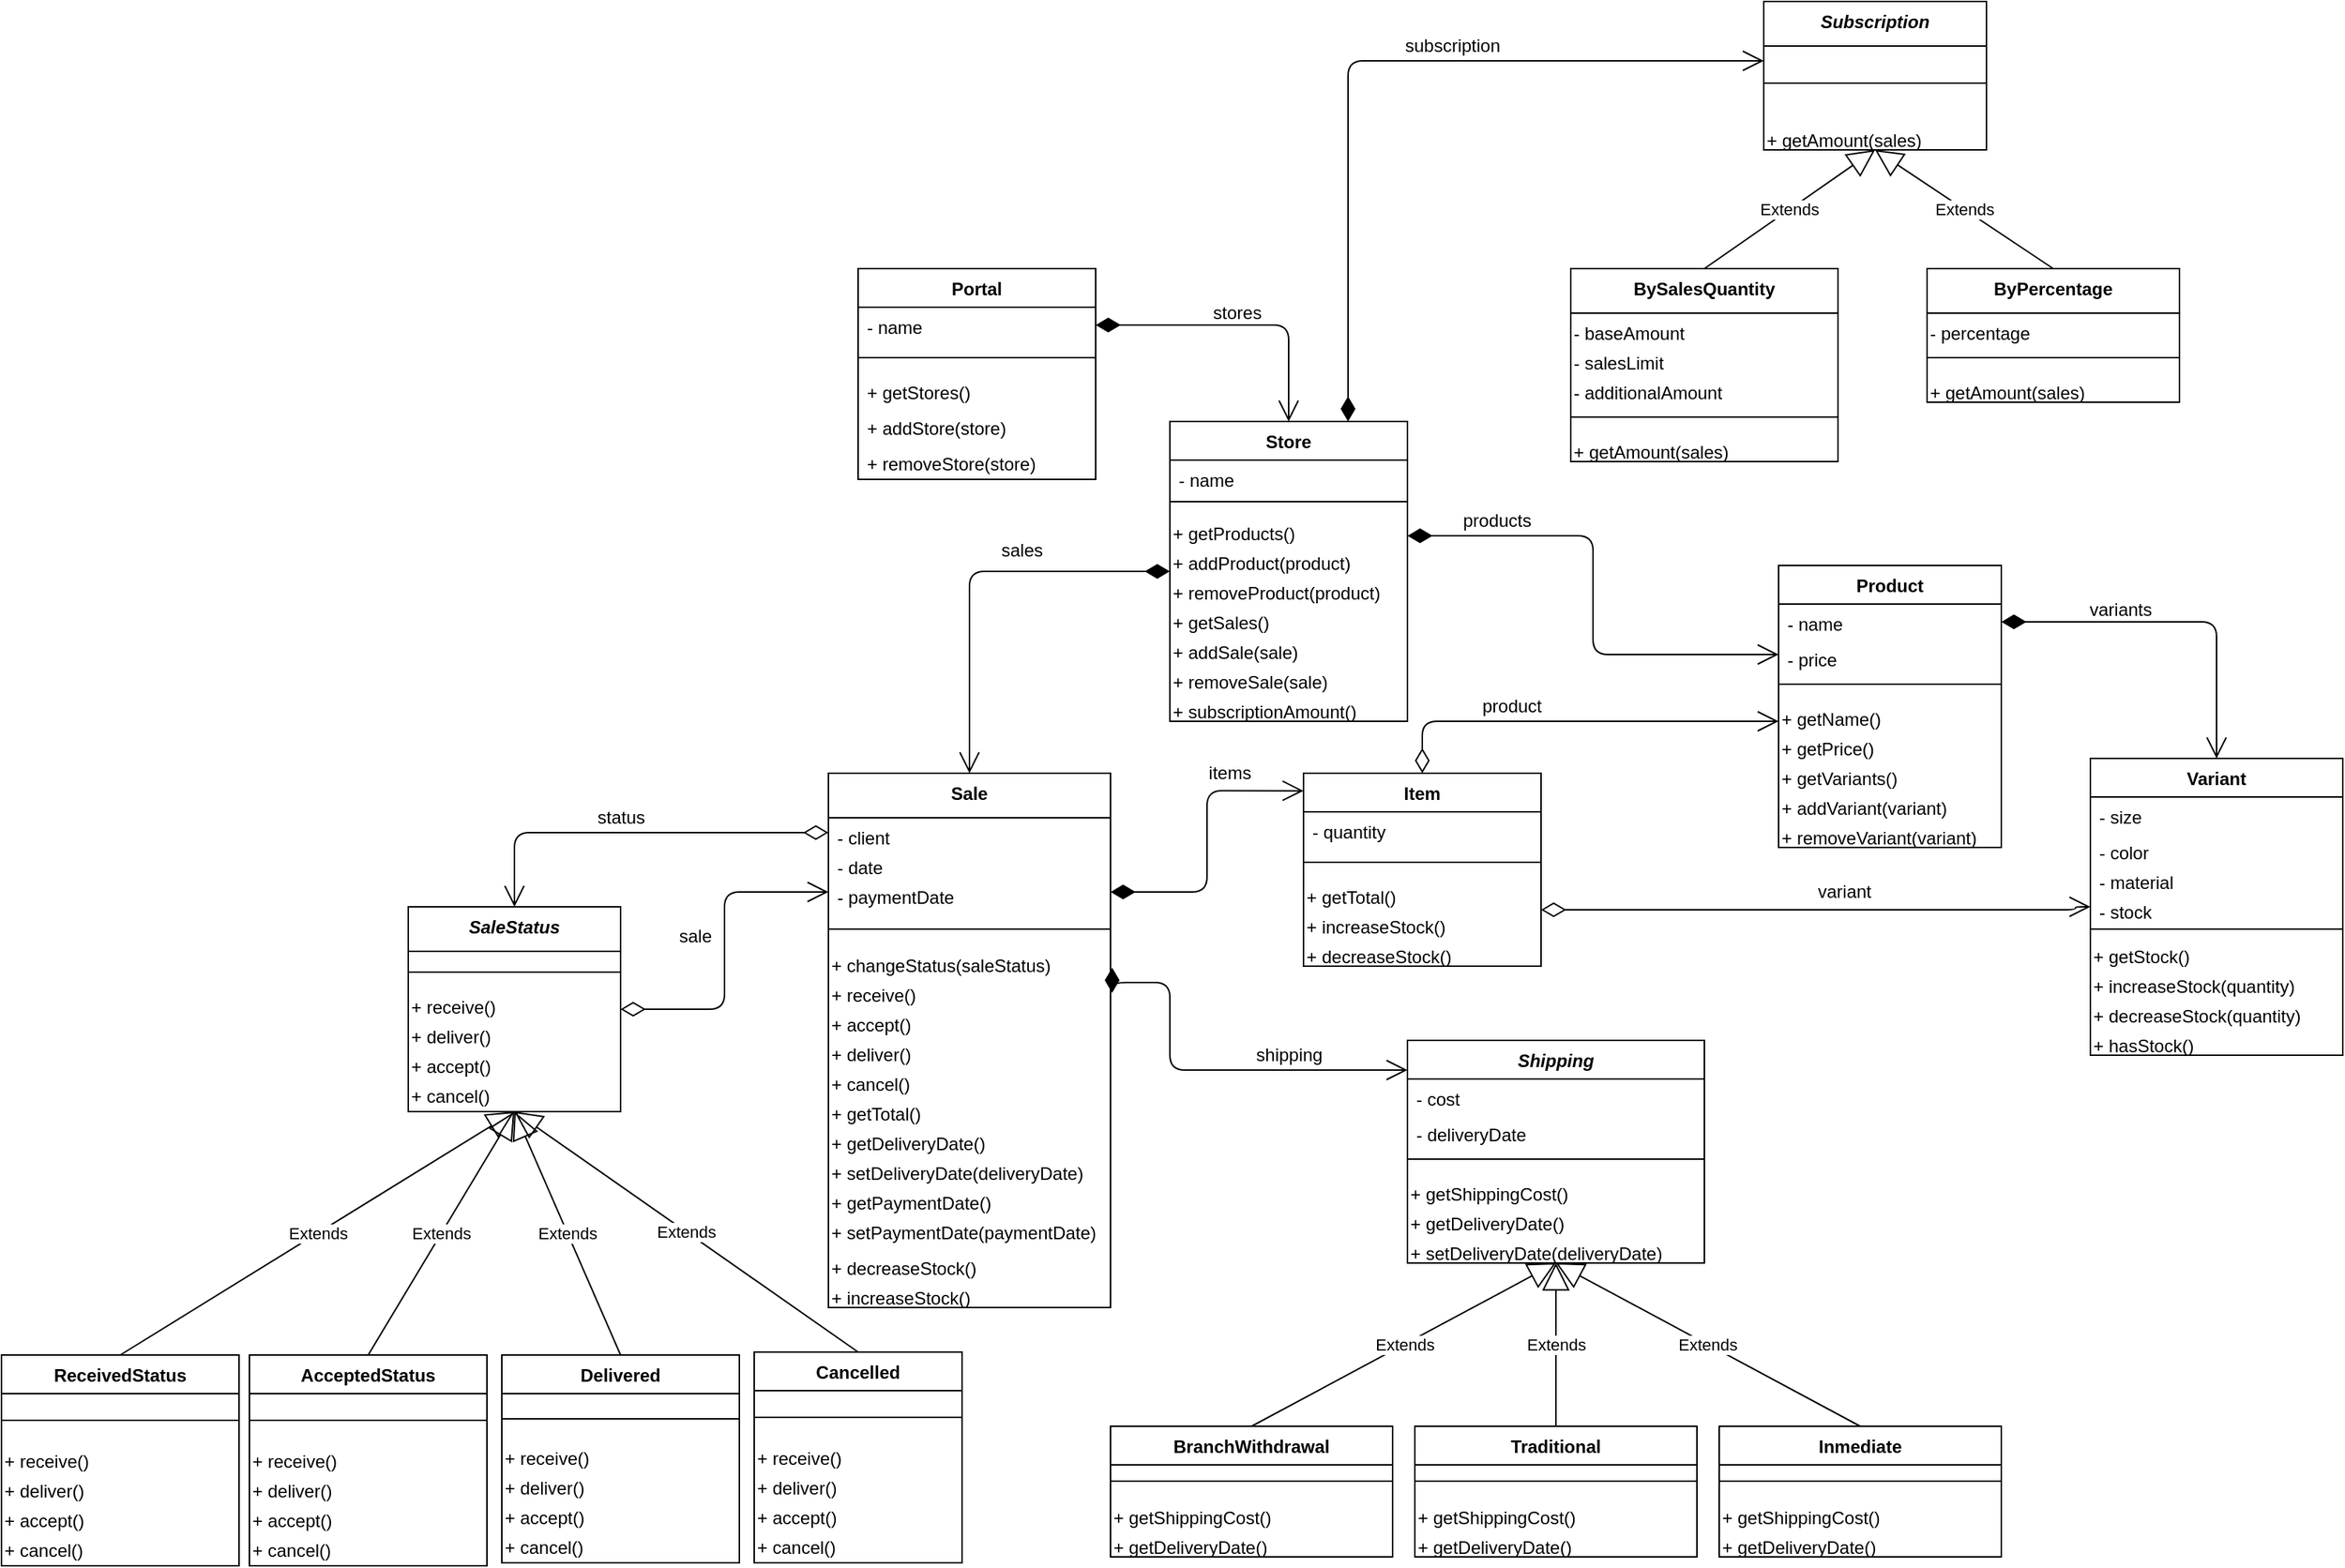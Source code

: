 <mxfile version="14.6.13" type="device"><diagram id="C5RBs43oDa-KdzZeNtuy" name="Page-1"><mxGraphModel dx="1623" dy="1673" grid="1" gridSize="10" guides="1" tooltips="1" connect="1" arrows="1" fold="1" page="1" pageScale="1" pageWidth="827" pageHeight="1169" math="0" shadow="0"><root><mxCell id="WIyWlLk6GJQsqaUBKTNV-0"/><mxCell id="WIyWlLk6GJQsqaUBKTNV-1" parent="WIyWlLk6GJQsqaUBKTNV-0"/><mxCell id="8QiTkh0PViKEXn0C4461-6" value="Product" style="swimlane;fontStyle=1;align=center;verticalAlign=top;childLayout=stackLayout;horizontal=1;startSize=26;horizontalStack=0;resizeParent=1;resizeParentMax=0;resizeLast=0;collapsible=1;marginBottom=0;" parent="WIyWlLk6GJQsqaUBKTNV-1" vertex="1"><mxGeometry x="370" y="-20" width="150" height="190" as="geometry"/></mxCell><mxCell id="8QiTkh0PViKEXn0C4461-7" value="- name" style="text;strokeColor=none;fillColor=none;align=left;verticalAlign=top;spacingLeft=4;spacingRight=4;overflow=hidden;rotatable=0;points=[[0,0.5],[1,0.5]];portConstraint=eastwest;" parent="8QiTkh0PViKEXn0C4461-6" vertex="1"><mxGeometry y="26" width="150" height="24" as="geometry"/></mxCell><mxCell id="NLyUt0lm45sIqQo_jysP-26" value="- price" style="text;strokeColor=none;fillColor=none;align=left;verticalAlign=top;spacingLeft=4;spacingRight=4;overflow=hidden;rotatable=0;points=[[0,0.5],[1,0.5]];portConstraint=eastwest;" parent="8QiTkh0PViKEXn0C4461-6" vertex="1"><mxGeometry y="50" width="150" height="20" as="geometry"/></mxCell><mxCell id="8QiTkh0PViKEXn0C4461-8" value="" style="line;strokeWidth=1;fillColor=none;align=left;verticalAlign=middle;spacingTop=-1;spacingLeft=3;spacingRight=3;rotatable=0;labelPosition=right;points=[];portConstraint=eastwest;" parent="8QiTkh0PViKEXn0C4461-6" vertex="1"><mxGeometry y="70" width="150" height="20" as="geometry"/></mxCell><mxCell id="ZCrjzBsJk_sIcVSINoK0-17" value="&lt;span&gt;+ getName()&lt;/span&gt;" style="text;html=1;align=left;verticalAlign=top;resizable=0;points=[];autosize=1;strokeColor=none;" parent="8QiTkh0PViKEXn0C4461-6" vertex="1"><mxGeometry y="90" width="150" height="20" as="geometry"/></mxCell><mxCell id="PAEQJgQbcciwbLfGsE8z-0" value="&lt;span&gt;+ getPrice()&lt;/span&gt;" style="text;html=1;align=left;verticalAlign=top;resizable=0;points=[];autosize=1;strokeColor=none;" parent="8QiTkh0PViKEXn0C4461-6" vertex="1"><mxGeometry y="110" width="150" height="20" as="geometry"/></mxCell><mxCell id="PAEQJgQbcciwbLfGsE8z-1" value="&lt;span&gt;+ getVariants()&lt;/span&gt;" style="text;html=1;align=left;verticalAlign=top;resizable=0;points=[];autosize=1;strokeColor=none;" parent="8QiTkh0PViKEXn0C4461-6" vertex="1"><mxGeometry y="130" width="150" height="20" as="geometry"/></mxCell><mxCell id="PAEQJgQbcciwbLfGsE8z-2" value="&lt;span&gt;+ addVariant(variant)&lt;/span&gt;" style="text;html=1;align=left;verticalAlign=top;resizable=0;points=[];autosize=1;strokeColor=none;" parent="8QiTkh0PViKEXn0C4461-6" vertex="1"><mxGeometry y="150" width="150" height="20" as="geometry"/></mxCell><mxCell id="ZCrjzBsJk_sIcVSINoK0-16" value="&lt;span&gt;+ removeVariant(variant)&lt;/span&gt;" style="text;html=1;align=left;verticalAlign=top;resizable=0;points=[];autosize=1;strokeColor=none;" parent="8QiTkh0PViKEXn0C4461-6" vertex="1"><mxGeometry y="170" width="150" height="20" as="geometry"/></mxCell><mxCell id="8QiTkh0PViKEXn0C4461-10" value="Variant" style="swimlane;fontStyle=1;align=center;verticalAlign=top;childLayout=stackLayout;horizontal=1;startSize=26;horizontalStack=0;resizeParent=1;resizeParentMax=0;resizeLast=0;collapsible=1;marginBottom=0;" parent="WIyWlLk6GJQsqaUBKTNV-1" vertex="1"><mxGeometry x="580" y="110" width="170" height="200" as="geometry"/></mxCell><mxCell id="8QiTkh0PViKEXn0C4461-11" value="- size" style="text;strokeColor=none;fillColor=none;align=left;verticalAlign=top;spacingLeft=4;spacingRight=4;overflow=hidden;rotatable=0;points=[[0,0.5],[1,0.5]];portConstraint=eastwest;" parent="8QiTkh0PViKEXn0C4461-10" vertex="1"><mxGeometry y="26" width="170" height="24" as="geometry"/></mxCell><mxCell id="uI_RCNKFn2IbPuTGvdYV-0" value="- color" style="text;strokeColor=none;fillColor=none;align=left;verticalAlign=top;spacingLeft=4;spacingRight=4;overflow=hidden;rotatable=0;points=[[0,0.5],[1,0.5]];portConstraint=eastwest;" parent="8QiTkh0PViKEXn0C4461-10" vertex="1"><mxGeometry y="50" width="170" height="20" as="geometry"/></mxCell><mxCell id="uI_RCNKFn2IbPuTGvdYV-1" value="- material" style="text;strokeColor=none;fillColor=none;align=left;verticalAlign=top;spacingLeft=4;spacingRight=4;overflow=hidden;rotatable=0;points=[[0,0.5],[1,0.5]];portConstraint=eastwest;" parent="8QiTkh0PViKEXn0C4461-10" vertex="1"><mxGeometry y="70" width="170" height="20" as="geometry"/></mxCell><mxCell id="uI_RCNKFn2IbPuTGvdYV-2" value="- stock" style="text;strokeColor=none;fillColor=none;align=left;verticalAlign=top;spacingLeft=4;spacingRight=4;overflow=hidden;rotatable=0;points=[[0,0.5],[1,0.5]];portConstraint=eastwest;" parent="8QiTkh0PViKEXn0C4461-10" vertex="1"><mxGeometry y="90" width="170" height="20" as="geometry"/></mxCell><mxCell id="8QiTkh0PViKEXn0C4461-12" value="" style="line;strokeWidth=1;fillColor=none;align=left;verticalAlign=middle;spacingTop=-1;spacingLeft=3;spacingRight=3;rotatable=0;labelPosition=right;points=[];portConstraint=eastwest;" parent="8QiTkh0PViKEXn0C4461-10" vertex="1"><mxGeometry y="110" width="170" height="10" as="geometry"/></mxCell><mxCell id="ZCrjzBsJk_sIcVSINoK0-22" value="+ getStock()" style="text;html=1;align=left;verticalAlign=top;resizable=0;points=[];autosize=1;strokeColor=none;" parent="8QiTkh0PViKEXn0C4461-10" vertex="1"><mxGeometry y="120" width="170" height="20" as="geometry"/></mxCell><mxCell id="ZCrjzBsJk_sIcVSINoK0-23" value="+ increaseStock(quantity)" style="text;html=1;align=left;verticalAlign=top;resizable=0;points=[];autosize=1;strokeColor=none;" parent="8QiTkh0PViKEXn0C4461-10" vertex="1"><mxGeometry y="140" width="170" height="20" as="geometry"/></mxCell><mxCell id="ZCrjzBsJk_sIcVSINoK0-24" value="+ decreaseStock(quantity)" style="text;html=1;align=left;verticalAlign=top;resizable=0;points=[];autosize=1;strokeColor=none;" parent="8QiTkh0PViKEXn0C4461-10" vertex="1"><mxGeometry y="160" width="170" height="20" as="geometry"/></mxCell><mxCell id="ZCrjzBsJk_sIcVSINoK0-25" value="+ hasStock()" style="text;html=1;align=left;verticalAlign=top;resizable=0;points=[];autosize=1;strokeColor=none;" parent="8QiTkh0PViKEXn0C4461-10" vertex="1"><mxGeometry y="180" width="170" height="20" as="geometry"/></mxCell><mxCell id="8QiTkh0PViKEXn0C4461-23" value="Sale" style="swimlane;fontStyle=1;align=center;verticalAlign=top;childLayout=stackLayout;horizontal=1;startSize=30;horizontalStack=0;resizeParent=1;resizeParentMax=0;resizeLast=0;collapsible=1;marginBottom=0;" parent="WIyWlLk6GJQsqaUBKTNV-1" vertex="1"><mxGeometry x="-270" y="120" width="190" height="360" as="geometry"/></mxCell><mxCell id="uI_RCNKFn2IbPuTGvdYV-22" value="- client" style="text;strokeColor=none;fillColor=none;align=left;verticalAlign=top;spacingLeft=4;spacingRight=4;overflow=hidden;rotatable=0;points=[[0,0.5],[1,0.5]];portConstraint=eastwest;" parent="8QiTkh0PViKEXn0C4461-23" vertex="1"><mxGeometry y="30" width="190" height="20" as="geometry"/></mxCell><mxCell id="-YiyMAwVDF5TFp1eootI-3" value="- date" style="text;strokeColor=none;fillColor=none;align=left;verticalAlign=top;spacingLeft=4;spacingRight=4;overflow=hidden;rotatable=0;points=[[0,0.5],[1,0.5]];portConstraint=eastwest;" parent="8QiTkh0PViKEXn0C4461-23" vertex="1"><mxGeometry y="50" width="190" height="20" as="geometry"/></mxCell><mxCell id="8QiTkh0PViKEXn0C4461-24" value="- paymentDate" style="text;strokeColor=none;fillColor=none;align=left;verticalAlign=top;spacingLeft=4;spacingRight=4;overflow=hidden;rotatable=0;points=[[0,0.5],[1,0.5]];portConstraint=eastwest;" parent="8QiTkh0PViKEXn0C4461-23" vertex="1"><mxGeometry y="70" width="190" height="20" as="geometry"/></mxCell><mxCell id="8QiTkh0PViKEXn0C4461-25" value="" style="line;strokeWidth=1;fillColor=none;align=left;verticalAlign=middle;spacingTop=-1;spacingLeft=3;spacingRight=3;rotatable=0;labelPosition=right;points=[];portConstraint=eastwest;" parent="8QiTkh0PViKEXn0C4461-23" vertex="1"><mxGeometry y="90" width="190" height="30" as="geometry"/></mxCell><mxCell id="ZCrjzBsJk_sIcVSINoK0-6" value="+ changeStatus(saleStatus)" style="text;html=1;align=left;verticalAlign=middle;resizable=0;points=[];autosize=1;strokeColor=none;" parent="8QiTkh0PViKEXn0C4461-23" vertex="1"><mxGeometry y="120" width="190" height="20" as="geometry"/></mxCell><mxCell id="lUjq0g_7nvWwCWVJJZK4-2" value="+ receive()" style="text;html=1;align=left;verticalAlign=middle;resizable=0;points=[];autosize=1;strokeColor=none;" parent="8QiTkh0PViKEXn0C4461-23" vertex="1"><mxGeometry y="140" width="190" height="20" as="geometry"/></mxCell><mxCell id="lUjq0g_7nvWwCWVJJZK4-5" value="+ accept()" style="text;html=1;align=left;verticalAlign=middle;resizable=0;points=[];autosize=1;strokeColor=none;" parent="8QiTkh0PViKEXn0C4461-23" vertex="1"><mxGeometry y="160" width="190" height="20" as="geometry"/></mxCell><mxCell id="lUjq0g_7nvWwCWVJJZK4-6" value="+ deliver()" style="text;html=1;align=left;verticalAlign=middle;resizable=0;points=[];autosize=1;strokeColor=none;" parent="8QiTkh0PViKEXn0C4461-23" vertex="1"><mxGeometry y="180" width="190" height="20" as="geometry"/></mxCell><mxCell id="lUjq0g_7nvWwCWVJJZK4-12" value="+ cancel()" style="text;html=1;align=left;verticalAlign=middle;resizable=0;points=[];autosize=1;strokeColor=none;" parent="8QiTkh0PViKEXn0C4461-23" vertex="1"><mxGeometry y="200" width="190" height="20" as="geometry"/></mxCell><mxCell id="9m56fEtOo6sruosCPBTu-5" value="+ getTotal()" style="text;html=1;align=left;verticalAlign=middle;resizable=0;points=[];autosize=1;strokeColor=none;" parent="8QiTkh0PViKEXn0C4461-23" vertex="1"><mxGeometry y="220" width="190" height="20" as="geometry"/></mxCell><mxCell id="-YiyMAwVDF5TFp1eootI-0" value="+ getDeliveryDate()" style="text;html=1;align=left;verticalAlign=middle;resizable=0;points=[];autosize=1;strokeColor=none;" parent="8QiTkh0PViKEXn0C4461-23" vertex="1"><mxGeometry y="240" width="190" height="20" as="geometry"/></mxCell><mxCell id="-YiyMAwVDF5TFp1eootI-1" value="+ setDeliveryDate(deliveryDate)" style="text;html=1;align=left;verticalAlign=middle;resizable=0;points=[];autosize=1;strokeColor=none;" parent="8QiTkh0PViKEXn0C4461-23" vertex="1"><mxGeometry y="260" width="190" height="20" as="geometry"/></mxCell><mxCell id="-YiyMAwVDF5TFp1eootI-4" value="+ getPaymentDate()" style="text;html=1;align=left;verticalAlign=middle;resizable=0;points=[];autosize=1;strokeColor=none;" parent="8QiTkh0PViKEXn0C4461-23" vertex="1"><mxGeometry y="280" width="190" height="20" as="geometry"/></mxCell><mxCell id="-YiyMAwVDF5TFp1eootI-5" value="+ setPaymentDate(paymentDate)" style="text;html=1;align=left;verticalAlign=middle;resizable=0;points=[];autosize=1;strokeColor=none;" parent="8QiTkh0PViKEXn0C4461-23" vertex="1"><mxGeometry y="300" width="190" height="20" as="geometry"/></mxCell><mxCell id="1amOCAf-yNXvB4pSzfRT-8" value="+ decreaseStock()" style="text;html=1;align=left;verticalAlign=top;resizable=0;points=[];autosize=1;strokeColor=none;" vertex="1" parent="8QiTkh0PViKEXn0C4461-23"><mxGeometry y="320" width="190" height="20" as="geometry"/></mxCell><mxCell id="1amOCAf-yNXvB4pSzfRT-7" value="+ increaseStock()" style="text;html=1;align=left;verticalAlign=top;resizable=0;points=[];autosize=1;strokeColor=none;" vertex="1" parent="8QiTkh0PViKEXn0C4461-23"><mxGeometry y="340" width="190" height="20" as="geometry"/></mxCell><mxCell id="8QiTkh0PViKEXn0C4461-27" value="Item" style="swimlane;fontStyle=1;align=center;verticalAlign=top;childLayout=stackLayout;horizontal=1;startSize=26;horizontalStack=0;resizeParent=1;resizeParentMax=0;resizeLast=0;collapsible=1;marginBottom=0;" parent="WIyWlLk6GJQsqaUBKTNV-1" vertex="1"><mxGeometry x="50" y="120" width="160" height="130" as="geometry"/></mxCell><mxCell id="8QiTkh0PViKEXn0C4461-28" value="- quantity" style="text;strokeColor=none;fillColor=none;align=left;verticalAlign=top;spacingLeft=4;spacingRight=4;overflow=hidden;rotatable=0;points=[[0,0.5],[1,0.5]];portConstraint=eastwest;" parent="8QiTkh0PViKEXn0C4461-27" vertex="1"><mxGeometry y="26" width="160" height="24" as="geometry"/></mxCell><mxCell id="ZCrjzBsJk_sIcVSINoK0-18" value="" style="line;strokeWidth=1;fillColor=none;align=left;verticalAlign=middle;spacingTop=-1;spacingLeft=3;spacingRight=3;rotatable=0;labelPosition=right;points=[];portConstraint=eastwest;" parent="8QiTkh0PViKEXn0C4461-27" vertex="1"><mxGeometry y="50" width="160" height="20" as="geometry"/></mxCell><mxCell id="ZCrjzBsJk_sIcVSINoK0-19" value="+ getTotal()" style="text;html=1;align=left;verticalAlign=top;resizable=0;points=[];autosize=1;strokeColor=none;" parent="8QiTkh0PViKEXn0C4461-27" vertex="1"><mxGeometry y="70" width="160" height="20" as="geometry"/></mxCell><mxCell id="PAEQJgQbcciwbLfGsE8z-4" value="+ increaseStock()" style="text;html=1;align=left;verticalAlign=top;resizable=0;points=[];autosize=1;strokeColor=none;" parent="8QiTkh0PViKEXn0C4461-27" vertex="1"><mxGeometry y="90" width="160" height="20" as="geometry"/></mxCell><mxCell id="PAEQJgQbcciwbLfGsE8z-3" value="+ decreaseStock()" style="text;html=1;align=left;verticalAlign=top;resizable=0;points=[];autosize=1;strokeColor=none;" parent="8QiTkh0PViKEXn0C4461-27" vertex="1"><mxGeometry y="110" width="160" height="20" as="geometry"/></mxCell><mxCell id="8QiTkh0PViKEXn0C4461-29" value="" style="line;strokeWidth=1;fillColor=none;align=left;verticalAlign=middle;spacingTop=-1;spacingLeft=3;spacingRight=3;rotatable=0;labelPosition=right;points=[];portConstraint=eastwest;" parent="8QiTkh0PViKEXn0C4461-27" vertex="1"><mxGeometry y="130" width="160" as="geometry"/></mxCell><mxCell id="8QiTkh0PViKEXn0C4461-37" value="Shipping" style="swimlane;fontStyle=3;align=center;verticalAlign=top;childLayout=stackLayout;horizontal=1;startSize=26;horizontalStack=0;resizeParent=1;resizeParentMax=0;resizeLast=0;collapsible=1;marginBottom=0;" parent="WIyWlLk6GJQsqaUBKTNV-1" vertex="1"><mxGeometry x="120" y="300" width="200" height="150" as="geometry"/></mxCell><mxCell id="8QiTkh0PViKEXn0C4461-38" value="- cost" style="text;strokeColor=none;fillColor=none;align=left;verticalAlign=top;spacingLeft=4;spacingRight=4;overflow=hidden;rotatable=0;points=[[0,0.5],[1,0.5]];portConstraint=eastwest;" parent="8QiTkh0PViKEXn0C4461-37" vertex="1"><mxGeometry y="26" width="200" height="24" as="geometry"/></mxCell><mxCell id="ZCrjzBsJk_sIcVSINoK0-9" value="- deliveryDate" style="text;strokeColor=none;fillColor=none;align=left;verticalAlign=top;spacingLeft=4;spacingRight=4;overflow=hidden;rotatable=0;points=[[0,0.5],[1,0.5]];portConstraint=eastwest;" parent="8QiTkh0PViKEXn0C4461-37" vertex="1"><mxGeometry y="50" width="200" height="20" as="geometry"/></mxCell><mxCell id="8QiTkh0PViKEXn0C4461-39" value="" style="line;strokeWidth=1;fillColor=none;align=left;verticalAlign=middle;spacingTop=-1;spacingLeft=3;spacingRight=3;rotatable=0;labelPosition=right;points=[];portConstraint=eastwest;" parent="8QiTkh0PViKEXn0C4461-37" vertex="1"><mxGeometry y="70" width="200" height="20" as="geometry"/></mxCell><mxCell id="9m56fEtOo6sruosCPBTu-1" value="+ getShippingCost()" style="text;html=1;align=left;verticalAlign=top;resizable=0;points=[];autosize=1;strokeColor=none;" parent="8QiTkh0PViKEXn0C4461-37" vertex="1"><mxGeometry y="90" width="200" height="20" as="geometry"/></mxCell><mxCell id="-YiyMAwVDF5TFp1eootI-2" value="+ getDeliveryDate()" style="text;html=1;align=left;verticalAlign=top;resizable=0;points=[];autosize=1;strokeColor=none;" parent="8QiTkh0PViKEXn0C4461-37" vertex="1"><mxGeometry y="110" width="200" height="20" as="geometry"/></mxCell><mxCell id="ZCrjzBsJk_sIcVSINoK0-11" value="+ setDeliveryDate(deliveryDate)" style="text;html=1;align=left;verticalAlign=top;resizable=0;points=[];autosize=1;strokeColor=none;" parent="8QiTkh0PViKEXn0C4461-37" vertex="1"><mxGeometry y="130" width="200" height="20" as="geometry"/></mxCell><mxCell id="8QiTkh0PViKEXn0C4461-50" value="Extends" style="endArrow=block;endSize=16;endFill=0;html=1;entryX=0.5;entryY=1;entryDx=0;entryDy=0;exitX=0.5;exitY=0;exitDx=0;exitDy=0;" parent="WIyWlLk6GJQsqaUBKTNV-1" source="8QiTkh0PViKEXn0C4461-99" target="8QiTkh0PViKEXn0C4461-37" edge="1"><mxGeometry width="160" relative="1" as="geometry"><mxPoint x="30" y="510" as="sourcePoint"/><mxPoint x="400" y="630" as="targetPoint"/></mxGeometry></mxCell><mxCell id="8QiTkh0PViKEXn0C4461-51" value="Extends" style="endArrow=block;endSize=16;endFill=0;html=1;entryX=0.5;entryY=1;entryDx=0;entryDy=0;exitX=0.5;exitY=0;exitDx=0;exitDy=0;" parent="WIyWlLk6GJQsqaUBKTNV-1" source="lUjq0g_7nvWwCWVJJZK4-20" target="8QiTkh0PViKEXn0C4461-37" edge="1"><mxGeometry width="160" relative="1" as="geometry"><mxPoint x="235" y="560" as="sourcePoint"/><mxPoint x="430" y="550" as="targetPoint"/></mxGeometry></mxCell><mxCell id="8QiTkh0PViKEXn0C4461-52" value="Extends" style="endArrow=block;endSize=16;endFill=0;html=1;exitX=0.5;exitY=0;exitDx=0;exitDy=0;entryX=0.5;entryY=1;entryDx=0;entryDy=0;" parent="WIyWlLk6GJQsqaUBKTNV-1" source="lUjq0g_7nvWwCWVJJZK4-25" target="8QiTkh0PViKEXn0C4461-37" edge="1"><mxGeometry width="160" relative="1" as="geometry"><mxPoint x="450" y="563" as="sourcePoint"/><mxPoint x="420" y="340" as="targetPoint"/><Array as="points"/></mxGeometry></mxCell><mxCell id="8QiTkh0PViKEXn0C4461-56" value="SaleStatus" style="swimlane;fontStyle=3;align=center;verticalAlign=top;childLayout=stackLayout;horizontal=1;startSize=30;horizontalStack=0;resizeParent=1;resizeParentMax=0;resizeLast=0;collapsible=1;marginBottom=0;" parent="WIyWlLk6GJQsqaUBKTNV-1" vertex="1"><mxGeometry x="-553" y="210" width="143" height="138" as="geometry"/></mxCell><mxCell id="8QiTkh0PViKEXn0C4461-58" value="" style="line;strokeWidth=1;fillColor=none;align=left;verticalAlign=middle;spacingTop=-1;spacingLeft=3;spacingRight=3;rotatable=0;labelPosition=right;points=[];portConstraint=eastwest;" parent="8QiTkh0PViKEXn0C4461-56" vertex="1"><mxGeometry y="30" width="143" height="28" as="geometry"/></mxCell><mxCell id="lUjq0g_7nvWwCWVJJZK4-7" value="+ receive()" style="text;html=1;align=left;verticalAlign=middle;resizable=0;points=[];autosize=1;strokeColor=none;" parent="8QiTkh0PViKEXn0C4461-56" vertex="1"><mxGeometry y="58" width="143" height="20" as="geometry"/></mxCell><mxCell id="lUjq0g_7nvWwCWVJJZK4-9" value="+ deliver()" style="text;html=1;align=left;verticalAlign=middle;resizable=0;points=[];autosize=1;strokeColor=none;" parent="8QiTkh0PViKEXn0C4461-56" vertex="1"><mxGeometry y="78" width="143" height="20" as="geometry"/></mxCell><mxCell id="lUjq0g_7nvWwCWVJJZK4-8" value="+ accept()" style="text;html=1;align=left;verticalAlign=middle;resizable=0;points=[];autosize=1;strokeColor=none;" parent="8QiTkh0PViKEXn0C4461-56" vertex="1"><mxGeometry y="98" width="143" height="20" as="geometry"/></mxCell><mxCell id="lUjq0g_7nvWwCWVJJZK4-10" value="+ cancel()" style="text;html=1;align=left;verticalAlign=middle;resizable=0;points=[];autosize=1;strokeColor=none;" parent="8QiTkh0PViKEXn0C4461-56" vertex="1"><mxGeometry y="118" width="143" height="20" as="geometry"/></mxCell><mxCell id="8QiTkh0PViKEXn0C4461-77" value="Extends" style="endArrow=block;endSize=16;endFill=0;html=1;exitX=0.5;exitY=0;exitDx=0;exitDy=0;entryX=0.5;entryY=1;entryDx=0;entryDy=0;" parent="WIyWlLk6GJQsqaUBKTNV-1" source="8QiTkh0PViKEXn0C4461-104" target="8QiTkh0PViKEXn0C4461-56" edge="1"><mxGeometry width="160" relative="1" as="geometry"><mxPoint x="-757" y="510" as="sourcePoint"/><mxPoint x="-410" y="250" as="targetPoint"/></mxGeometry></mxCell><mxCell id="8QiTkh0PViKEXn0C4461-81" value="Extends" style="endArrow=block;endSize=16;endFill=0;html=1;entryX=0.5;entryY=1;entryDx=0;entryDy=0;exitX=0.5;exitY=0;exitDx=0;exitDy=0;" parent="WIyWlLk6GJQsqaUBKTNV-1" source="8QiTkh0PViKEXn0C4461-106" target="8QiTkh0PViKEXn0C4461-56" edge="1"><mxGeometry width="160" relative="1" as="geometry"><mxPoint x="-560" y="460" as="sourcePoint"/><mxPoint x="-430" y="280" as="targetPoint"/></mxGeometry></mxCell><mxCell id="8QiTkh0PViKEXn0C4461-82" value="Extends" style="endArrow=block;endSize=16;endFill=0;html=1;exitX=0.5;exitY=0;exitDx=0;exitDy=0;entryX=0.5;entryY=1;entryDx=0;entryDy=0;" parent="WIyWlLk6GJQsqaUBKTNV-1" source="8QiTkh0PViKEXn0C4461-108" target="8QiTkh0PViKEXn0C4461-56" edge="1"><mxGeometry width="160" relative="1" as="geometry"><mxPoint x="-420" y="510" as="sourcePoint"/><mxPoint x="-290" y="290" as="targetPoint"/></mxGeometry></mxCell><mxCell id="8QiTkh0PViKEXn0C4461-83" value="Extends" style="endArrow=block;endSize=16;endFill=0;html=1;exitX=0.5;exitY=0;exitDx=0;exitDy=0;entryX=0.5;entryY=1;entryDx=0;entryDy=0;" parent="WIyWlLk6GJQsqaUBKTNV-1" source="8QiTkh0PViKEXn0C4461-110" target="8QiTkh0PViKEXn0C4461-56" edge="1"><mxGeometry width="160" relative="1" as="geometry"><mxPoint x="-260" y="510" as="sourcePoint"/><mxPoint x="-170" y="270" as="targetPoint"/></mxGeometry></mxCell><mxCell id="8QiTkh0PViKEXn0C4461-91" value="Subscription" style="swimlane;fontStyle=3;align=center;verticalAlign=top;childLayout=stackLayout;horizontal=1;startSize=30;horizontalStack=0;resizeParent=1;resizeParentMax=0;resizeLast=0;collapsible=1;marginBottom=0;" parent="WIyWlLk6GJQsqaUBKTNV-1" vertex="1"><mxGeometry x="360" y="-400" width="150" height="100" as="geometry"/></mxCell><mxCell id="8QiTkh0PViKEXn0C4461-92" value="" style="line;strokeWidth=1;fillColor=none;align=left;verticalAlign=middle;spacingTop=-1;spacingLeft=3;spacingRight=3;rotatable=0;labelPosition=right;points=[];portConstraint=eastwest;" parent="8QiTkh0PViKEXn0C4461-91" vertex="1"><mxGeometry y="30" width="150" height="50" as="geometry"/></mxCell><mxCell id="-YiyMAwVDF5TFp1eootI-27" value="+ getAmount(sales)" style="text;html=1;align=left;verticalAlign=top;resizable=0;points=[];autosize=1;strokeColor=none;" parent="8QiTkh0PViKEXn0C4461-91" vertex="1"><mxGeometry y="80" width="150" height="20" as="geometry"/></mxCell><mxCell id="8QiTkh0PViKEXn0C4461-93" value="BySalesQuantity" style="swimlane;fontStyle=1;align=center;verticalAlign=top;childLayout=stackLayout;horizontal=1;startSize=30;horizontalStack=0;resizeParent=1;resizeParentMax=0;resizeLast=0;collapsible=1;marginBottom=0;" parent="WIyWlLk6GJQsqaUBKTNV-1" vertex="1"><mxGeometry x="230" y="-220" width="180" height="130" as="geometry"/></mxCell><mxCell id="-YiyMAwVDF5TFp1eootI-24" value="- baseAmount" style="text;html=1;align=left;verticalAlign=top;resizable=0;points=[];autosize=1;strokeColor=none;" parent="8QiTkh0PViKEXn0C4461-93" vertex="1"><mxGeometry y="30" width="180" height="20" as="geometry"/></mxCell><mxCell id="-YiyMAwVDF5TFp1eootI-22" value="- salesLimit" style="text;html=1;align=left;verticalAlign=top;resizable=0;points=[];autosize=1;strokeColor=none;" parent="8QiTkh0PViKEXn0C4461-93" vertex="1"><mxGeometry y="50" width="180" height="20" as="geometry"/></mxCell><mxCell id="-YiyMAwVDF5TFp1eootI-23" value="- additionalAmount" style="text;html=1;align=left;verticalAlign=top;resizable=0;points=[];autosize=1;strokeColor=none;" parent="8QiTkh0PViKEXn0C4461-93" vertex="1"><mxGeometry y="70" width="180" height="20" as="geometry"/></mxCell><mxCell id="8QiTkh0PViKEXn0C4461-94" value="" style="line;strokeWidth=1;fillColor=none;align=left;verticalAlign=middle;spacingTop=-1;spacingLeft=3;spacingRight=3;rotatable=0;labelPosition=right;points=[];portConstraint=eastwest;" parent="8QiTkh0PViKEXn0C4461-93" vertex="1"><mxGeometry y="90" width="180" height="20" as="geometry"/></mxCell><mxCell id="-YiyMAwVDF5TFp1eootI-28" value="+ getAmount(sales)" style="text;html=1;align=left;verticalAlign=top;resizable=0;points=[];autosize=1;strokeColor=none;" parent="8QiTkh0PViKEXn0C4461-93" vertex="1"><mxGeometry y="110" width="180" height="20" as="geometry"/></mxCell><mxCell id="8QiTkh0PViKEXn0C4461-95" value="ByPercentage" style="swimlane;fontStyle=1;align=center;verticalAlign=top;childLayout=stackLayout;horizontal=1;startSize=30;horizontalStack=0;resizeParent=1;resizeParentMax=0;resizeLast=0;collapsible=1;marginBottom=0;" parent="WIyWlLk6GJQsqaUBKTNV-1" vertex="1"><mxGeometry x="470" y="-220" width="170" height="90" as="geometry"/></mxCell><mxCell id="-YiyMAwVDF5TFp1eootI-26" value="- percentage" style="text;html=1;align=left;verticalAlign=top;resizable=0;points=[];autosize=1;strokeColor=none;" parent="8QiTkh0PViKEXn0C4461-95" vertex="1"><mxGeometry y="30" width="170" height="20" as="geometry"/></mxCell><mxCell id="8QiTkh0PViKEXn0C4461-96" value="" style="line;strokeWidth=1;fillColor=none;align=left;verticalAlign=middle;spacingTop=-1;spacingLeft=3;spacingRight=3;rotatable=0;labelPosition=right;points=[];portConstraint=eastwest;" parent="8QiTkh0PViKEXn0C4461-95" vertex="1"><mxGeometry y="50" width="170" height="20" as="geometry"/></mxCell><mxCell id="-YiyMAwVDF5TFp1eootI-29" value="+ getAmount(sales)" style="text;html=1;align=left;verticalAlign=top;resizable=0;points=[];autosize=1;strokeColor=none;" parent="8QiTkh0PViKEXn0C4461-95" vertex="1"><mxGeometry y="70" width="170" height="20" as="geometry"/></mxCell><mxCell id="8QiTkh0PViKEXn0C4461-97" value="Extends" style="endArrow=block;endSize=16;endFill=0;html=1;entryX=0.5;entryY=1;entryDx=0;entryDy=0;exitX=0.5;exitY=0;exitDx=0;exitDy=0;" parent="WIyWlLk6GJQsqaUBKTNV-1" source="8QiTkh0PViKEXn0C4461-93" target="8QiTkh0PViKEXn0C4461-91" edge="1"><mxGeometry width="160" relative="1" as="geometry"><mxPoint x="170" y="-110" as="sourcePoint"/><mxPoint x="330" y="-110" as="targetPoint"/></mxGeometry></mxCell><mxCell id="8QiTkh0PViKEXn0C4461-98" value="Extends" style="endArrow=block;endSize=16;endFill=0;html=1;exitX=0.5;exitY=0;exitDx=0;exitDy=0;entryX=0.5;entryY=1;entryDx=0;entryDy=0;" parent="WIyWlLk6GJQsqaUBKTNV-1" source="8QiTkh0PViKEXn0C4461-95" target="8QiTkh0PViKEXn0C4461-91" edge="1"><mxGeometry width="160" relative="1" as="geometry"><mxPoint x="340" y="-150" as="sourcePoint"/><mxPoint x="390" y="-200" as="targetPoint"/></mxGeometry></mxCell><mxCell id="8QiTkh0PViKEXn0C4461-99" value="BranchWithdrawal" style="swimlane;fontStyle=1;align=center;verticalAlign=top;childLayout=stackLayout;horizontal=1;startSize=26;horizontalStack=0;resizeParent=1;resizeParentMax=0;resizeLast=0;collapsible=1;marginBottom=0;" parent="WIyWlLk6GJQsqaUBKTNV-1" vertex="1"><mxGeometry x="-80" y="560" width="190" height="88" as="geometry"/></mxCell><mxCell id="8QiTkh0PViKEXn0C4461-100" value="" style="line;strokeWidth=1;fillColor=none;align=left;verticalAlign=middle;spacingTop=-1;spacingLeft=3;spacingRight=3;rotatable=0;labelPosition=right;points=[];portConstraint=eastwest;" parent="8QiTkh0PViKEXn0C4461-99" vertex="1"><mxGeometry y="26" width="190" height="22" as="geometry"/></mxCell><mxCell id="lUjq0g_7nvWwCWVJJZK4-14" value="+ getShippingCost()" style="text;html=1;align=left;verticalAlign=top;resizable=0;points=[];autosize=1;strokeColor=none;" parent="8QiTkh0PViKEXn0C4461-99" vertex="1"><mxGeometry y="48" width="190" height="20" as="geometry"/></mxCell><mxCell id="lUjq0g_7nvWwCWVJJZK4-16" value="+ getDeliveryDate()" style="text;html=1;align=left;verticalAlign=top;resizable=0;points=[];autosize=1;strokeColor=none;" parent="8QiTkh0PViKEXn0C4461-99" vertex="1"><mxGeometry y="68" width="190" height="20" as="geometry"/></mxCell><mxCell id="8QiTkh0PViKEXn0C4461-104" value="ReceivedStatus" style="swimlane;fontStyle=1;align=center;verticalAlign=top;childLayout=stackLayout;horizontal=1;startSize=26;horizontalStack=0;resizeParent=1;resizeParentMax=0;resizeLast=0;collapsible=1;marginBottom=0;" parent="WIyWlLk6GJQsqaUBKTNV-1" vertex="1"><mxGeometry x="-827" y="512" width="160" height="142" as="geometry"/></mxCell><mxCell id="8QiTkh0PViKEXn0C4461-105" value="" style="line;strokeWidth=1;fillColor=none;align=left;verticalAlign=middle;spacingTop=-1;spacingLeft=3;spacingRight=3;rotatable=0;labelPosition=right;points=[];portConstraint=eastwest;" parent="8QiTkh0PViKEXn0C4461-104" vertex="1"><mxGeometry y="26" width="160" height="36" as="geometry"/></mxCell><mxCell id="-YiyMAwVDF5TFp1eootI-7" value="+ receive()" style="text;html=1;align=left;verticalAlign=middle;resizable=0;points=[];autosize=1;strokeColor=none;" parent="8QiTkh0PViKEXn0C4461-104" vertex="1"><mxGeometry y="62" width="160" height="20" as="geometry"/></mxCell><mxCell id="-YiyMAwVDF5TFp1eootI-8" value="+ deliver()" style="text;html=1;align=left;verticalAlign=middle;resizable=0;points=[];autosize=1;strokeColor=none;" parent="8QiTkh0PViKEXn0C4461-104" vertex="1"><mxGeometry y="82" width="160" height="20" as="geometry"/></mxCell><mxCell id="-YiyMAwVDF5TFp1eootI-9" value="+ accept()" style="text;html=1;align=left;verticalAlign=middle;resizable=0;points=[];autosize=1;strokeColor=none;" parent="8QiTkh0PViKEXn0C4461-104" vertex="1"><mxGeometry y="102" width="160" height="20" as="geometry"/></mxCell><mxCell id="-YiyMAwVDF5TFp1eootI-6" value="+ cancel()" style="text;html=1;align=left;verticalAlign=middle;resizable=0;points=[];autosize=1;strokeColor=none;" parent="8QiTkh0PViKEXn0C4461-104" vertex="1"><mxGeometry y="122" width="160" height="20" as="geometry"/></mxCell><mxCell id="8QiTkh0PViKEXn0C4461-106" value="AcceptedStatus" style="swimlane;fontStyle=1;align=center;verticalAlign=top;childLayout=stackLayout;horizontal=1;startSize=26;horizontalStack=0;resizeParent=1;resizeParentMax=0;resizeLast=0;collapsible=1;marginBottom=0;" parent="WIyWlLk6GJQsqaUBKTNV-1" vertex="1"><mxGeometry x="-660" y="512" width="160" height="142" as="geometry"/></mxCell><mxCell id="8QiTkh0PViKEXn0C4461-107" value="" style="line;strokeWidth=1;fillColor=none;align=left;verticalAlign=middle;spacingTop=-1;spacingLeft=3;spacingRight=3;rotatable=0;labelPosition=right;points=[];portConstraint=eastwest;" parent="8QiTkh0PViKEXn0C4461-106" vertex="1"><mxGeometry y="26" width="160" height="36" as="geometry"/></mxCell><mxCell id="-YiyMAwVDF5TFp1eootI-10" value="+ receive()" style="text;html=1;align=left;verticalAlign=middle;resizable=0;points=[];autosize=1;strokeColor=none;" parent="8QiTkh0PViKEXn0C4461-106" vertex="1"><mxGeometry y="62" width="160" height="20" as="geometry"/></mxCell><mxCell id="-YiyMAwVDF5TFp1eootI-11" value="+ deliver()" style="text;html=1;align=left;verticalAlign=middle;resizable=0;points=[];autosize=1;strokeColor=none;" parent="8QiTkh0PViKEXn0C4461-106" vertex="1"><mxGeometry y="82" width="160" height="20" as="geometry"/></mxCell><mxCell id="-YiyMAwVDF5TFp1eootI-12" value="+ accept()" style="text;html=1;align=left;verticalAlign=middle;resizable=0;points=[];autosize=1;strokeColor=none;" parent="8QiTkh0PViKEXn0C4461-106" vertex="1"><mxGeometry y="102" width="160" height="20" as="geometry"/></mxCell><mxCell id="-YiyMAwVDF5TFp1eootI-13" value="+ cancel()" style="text;html=1;align=left;verticalAlign=middle;resizable=0;points=[];autosize=1;strokeColor=none;" parent="8QiTkh0PViKEXn0C4461-106" vertex="1"><mxGeometry y="122" width="160" height="20" as="geometry"/></mxCell><mxCell id="8QiTkh0PViKEXn0C4461-108" value="Delivered" style="swimlane;fontStyle=1;align=center;verticalAlign=top;childLayout=stackLayout;horizontal=1;startSize=26;horizontalStack=0;resizeParent=1;resizeParentMax=0;resizeLast=0;collapsible=1;marginBottom=0;" parent="WIyWlLk6GJQsqaUBKTNV-1" vertex="1"><mxGeometry x="-490" y="512" width="160" height="140" as="geometry"/></mxCell><mxCell id="8QiTkh0PViKEXn0C4461-109" value="" style="line;strokeWidth=1;fillColor=none;align=left;verticalAlign=middle;spacingTop=-1;spacingLeft=3;spacingRight=3;rotatable=0;labelPosition=right;points=[];portConstraint=eastwest;" parent="8QiTkh0PViKEXn0C4461-108" vertex="1"><mxGeometry y="26" width="160" height="34" as="geometry"/></mxCell><mxCell id="-YiyMAwVDF5TFp1eootI-14" value="+ receive()" style="text;html=1;align=left;verticalAlign=middle;resizable=0;points=[];autosize=1;strokeColor=none;" parent="8QiTkh0PViKEXn0C4461-108" vertex="1"><mxGeometry y="60" width="160" height="20" as="geometry"/></mxCell><mxCell id="-YiyMAwVDF5TFp1eootI-15" value="+ deliver()" style="text;html=1;align=left;verticalAlign=middle;resizable=0;points=[];autosize=1;strokeColor=none;" parent="8QiTkh0PViKEXn0C4461-108" vertex="1"><mxGeometry y="80" width="160" height="20" as="geometry"/></mxCell><mxCell id="-YiyMAwVDF5TFp1eootI-16" value="+ accept()" style="text;html=1;align=left;verticalAlign=middle;resizable=0;points=[];autosize=1;strokeColor=none;" parent="8QiTkh0PViKEXn0C4461-108" vertex="1"><mxGeometry y="100" width="160" height="20" as="geometry"/></mxCell><mxCell id="-YiyMAwVDF5TFp1eootI-17" value="+ cancel()" style="text;html=1;align=left;verticalAlign=middle;resizable=0;points=[];autosize=1;strokeColor=none;" parent="8QiTkh0PViKEXn0C4461-108" vertex="1"><mxGeometry y="120" width="160" height="20" as="geometry"/></mxCell><mxCell id="8QiTkh0PViKEXn0C4461-110" value="Cancelled" style="swimlane;fontStyle=1;align=center;verticalAlign=top;childLayout=stackLayout;horizontal=1;startSize=26;horizontalStack=0;resizeParent=1;resizeParentMax=0;resizeLast=0;collapsible=1;marginBottom=0;" parent="WIyWlLk6GJQsqaUBKTNV-1" vertex="1"><mxGeometry x="-320" y="510" width="140" height="142" as="geometry"/></mxCell><mxCell id="8QiTkh0PViKEXn0C4461-111" value="" style="line;strokeWidth=1;fillColor=none;align=left;verticalAlign=middle;spacingTop=-1;spacingLeft=3;spacingRight=3;rotatable=0;labelPosition=right;points=[];portConstraint=eastwest;" parent="8QiTkh0PViKEXn0C4461-110" vertex="1"><mxGeometry y="26" width="140" height="36" as="geometry"/></mxCell><mxCell id="-YiyMAwVDF5TFp1eootI-18" value="+ receive()" style="text;html=1;align=left;verticalAlign=middle;resizable=0;points=[];autosize=1;strokeColor=none;" parent="8QiTkh0PViKEXn0C4461-110" vertex="1"><mxGeometry y="62" width="140" height="20" as="geometry"/></mxCell><mxCell id="-YiyMAwVDF5TFp1eootI-19" value="+ deliver()" style="text;html=1;align=left;verticalAlign=middle;resizable=0;points=[];autosize=1;strokeColor=none;" parent="8QiTkh0PViKEXn0C4461-110" vertex="1"><mxGeometry y="82" width="140" height="20" as="geometry"/></mxCell><mxCell id="-YiyMAwVDF5TFp1eootI-20" value="+ accept()" style="text;html=1;align=left;verticalAlign=middle;resizable=0;points=[];autosize=1;strokeColor=none;" parent="8QiTkh0PViKEXn0C4461-110" vertex="1"><mxGeometry y="102" width="140" height="20" as="geometry"/></mxCell><mxCell id="-YiyMAwVDF5TFp1eootI-21" value="+ cancel()" style="text;html=1;align=left;verticalAlign=middle;resizable=0;points=[];autosize=1;strokeColor=none;" parent="8QiTkh0PViKEXn0C4461-110" vertex="1"><mxGeometry y="122" width="140" height="20" as="geometry"/></mxCell><mxCell id="NLyUt0lm45sIqQo_jysP-12" value="Store" style="swimlane;fontStyle=1;align=center;verticalAlign=top;childLayout=stackLayout;horizontal=1;startSize=26;horizontalStack=0;resizeParent=1;resizeParentMax=0;resizeLast=0;collapsible=1;marginBottom=0;" parent="WIyWlLk6GJQsqaUBKTNV-1" vertex="1"><mxGeometry x="-40" y="-117" width="160" height="202" as="geometry"/></mxCell><mxCell id="NLyUt0lm45sIqQo_jysP-13" value="- name" style="text;strokeColor=none;fillColor=none;align=left;verticalAlign=top;spacingLeft=4;spacingRight=4;overflow=hidden;rotatable=0;points=[[0,0.5],[1,0.5]];portConstraint=eastwest;" parent="NLyUt0lm45sIqQo_jysP-12" vertex="1"><mxGeometry y="26" width="160" height="20" as="geometry"/></mxCell><mxCell id="NLyUt0lm45sIqQo_jysP-14" value="" style="line;strokeWidth=1;fillColor=none;align=left;verticalAlign=middle;spacingTop=-1;spacingLeft=3;spacingRight=3;rotatable=0;labelPosition=right;points=[];portConstraint=eastwest;" parent="NLyUt0lm45sIqQo_jysP-12" vertex="1"><mxGeometry y="46" width="160" height="16" as="geometry"/></mxCell><mxCell id="PAEQJgQbcciwbLfGsE8z-7" value="+ getProducts()" style="text;html=1;align=left;verticalAlign=top;resizable=0;points=[];autosize=1;strokeColor=none;" parent="NLyUt0lm45sIqQo_jysP-12" vertex="1"><mxGeometry y="62" width="160" height="20" as="geometry"/></mxCell><mxCell id="PAEQJgQbcciwbLfGsE8z-8" value="+ addProduct(product)" style="text;html=1;align=left;verticalAlign=top;resizable=0;points=[];autosize=1;strokeColor=none;" parent="NLyUt0lm45sIqQo_jysP-12" vertex="1"><mxGeometry y="82" width="160" height="20" as="geometry"/></mxCell><mxCell id="PAEQJgQbcciwbLfGsE8z-6" value="+ removeProduct(product)" style="text;html=1;align=left;verticalAlign=top;resizable=0;points=[];autosize=1;strokeColor=none;" parent="NLyUt0lm45sIqQo_jysP-12" vertex="1"><mxGeometry y="102" width="160" height="20" as="geometry"/></mxCell><mxCell id="1amOCAf-yNXvB4pSzfRT-3" value="+ getSales()" style="text;html=1;align=left;verticalAlign=top;resizable=0;points=[];autosize=1;strokeColor=none;" vertex="1" parent="NLyUt0lm45sIqQo_jysP-12"><mxGeometry y="122" width="160" height="20" as="geometry"/></mxCell><mxCell id="1amOCAf-yNXvB4pSzfRT-4" value="+ addSale(sale)" style="text;html=1;align=left;verticalAlign=top;resizable=0;points=[];autosize=1;strokeColor=none;" vertex="1" parent="NLyUt0lm45sIqQo_jysP-12"><mxGeometry y="142" width="160" height="20" as="geometry"/></mxCell><mxCell id="1amOCAf-yNXvB4pSzfRT-5" value="+ removeSale(sale)" style="text;html=1;align=left;verticalAlign=top;resizable=0;points=[];autosize=1;strokeColor=none;" vertex="1" parent="NLyUt0lm45sIqQo_jysP-12"><mxGeometry y="162" width="160" height="20" as="geometry"/></mxCell><mxCell id="1amOCAf-yNXvB4pSzfRT-6" value="+&amp;nbsp;subscriptionAmount()" style="text;html=1;align=left;verticalAlign=top;resizable=0;points=[];autosize=1;strokeColor=none;" vertex="1" parent="NLyUt0lm45sIqQo_jysP-12"><mxGeometry y="182" width="160" height="20" as="geometry"/></mxCell><mxCell id="NLyUt0lm45sIqQo_jysP-16" value="Portal" style="swimlane;fontStyle=1;align=center;verticalAlign=top;childLayout=stackLayout;horizontal=1;startSize=26;horizontalStack=0;resizeParent=1;resizeParentMax=0;resizeLast=0;collapsible=1;marginBottom=0;" parent="WIyWlLk6GJQsqaUBKTNV-1" vertex="1"><mxGeometry x="-250" y="-220" width="160" height="142" as="geometry"/></mxCell><mxCell id="NLyUt0lm45sIqQo_jysP-17" value="- name" style="text;strokeColor=none;fillColor=none;align=left;verticalAlign=top;spacingLeft=4;spacingRight=4;overflow=hidden;rotatable=0;points=[[0,0.5],[1,0.5]];portConstraint=eastwest;" parent="NLyUt0lm45sIqQo_jysP-16" vertex="1"><mxGeometry y="26" width="160" height="24" as="geometry"/></mxCell><mxCell id="NLyUt0lm45sIqQo_jysP-18" value="" style="line;strokeWidth=1;fillColor=none;align=left;verticalAlign=middle;spacingTop=-1;spacingLeft=3;spacingRight=3;rotatable=0;labelPosition=right;points=[];portConstraint=eastwest;" parent="NLyUt0lm45sIqQo_jysP-16" vertex="1"><mxGeometry y="50" width="160" height="20" as="geometry"/></mxCell><mxCell id="1amOCAf-yNXvB4pSzfRT-1" value="+ getStores()" style="text;strokeColor=none;fillColor=none;align=left;verticalAlign=top;spacingLeft=4;spacingRight=4;overflow=hidden;rotatable=0;points=[[0,0.5],[1,0.5]];portConstraint=eastwest;" vertex="1" parent="NLyUt0lm45sIqQo_jysP-16"><mxGeometry y="70" width="160" height="24" as="geometry"/></mxCell><mxCell id="1amOCAf-yNXvB4pSzfRT-2" value="+ addStore(store)" style="text;strokeColor=none;fillColor=none;align=left;verticalAlign=top;spacingLeft=4;spacingRight=4;overflow=hidden;rotatable=0;points=[[0,0.5],[1,0.5]];portConstraint=eastwest;" vertex="1" parent="NLyUt0lm45sIqQo_jysP-16"><mxGeometry y="94" width="160" height="24" as="geometry"/></mxCell><mxCell id="1amOCAf-yNXvB4pSzfRT-0" value="+ removeStore(store)" style="text;strokeColor=none;fillColor=none;align=left;verticalAlign=top;spacingLeft=4;spacingRight=4;overflow=hidden;rotatable=0;points=[[0,0.5],[1,0.5]];portConstraint=eastwest;" vertex="1" parent="NLyUt0lm45sIqQo_jysP-16"><mxGeometry y="118" width="160" height="24" as="geometry"/></mxCell><mxCell id="uI_RCNKFn2IbPuTGvdYV-3" value="" style="endArrow=open;html=1;endSize=12;startArrow=diamondThin;startSize=14;startFill=0;edgeStyle=orthogonalEdgeStyle;align=left;verticalAlign=bottom;entryX=0;entryY=0.5;entryDx=0;entryDy=0;" parent="WIyWlLk6GJQsqaUBKTNV-1" source="8QiTkh0PViKEXn0C4461-27" target="uI_RCNKFn2IbPuTGvdYV-2" edge="1"><mxGeometry x="-0.893" y="15" relative="1" as="geometry"><mxPoint x="280" y="110" as="sourcePoint"/><mxPoint x="440" y="110" as="targetPoint"/><mxPoint as="offset"/><Array as="points"><mxPoint x="570" y="212"/></Array></mxGeometry></mxCell><mxCell id="uI_RCNKFn2IbPuTGvdYV-9" value="variants" style="text;html=1;align=center;verticalAlign=middle;resizable=0;points=[];autosize=1;strokeColor=none;" parent="WIyWlLk6GJQsqaUBKTNV-1" vertex="1"><mxGeometry x="570" width="60" height="20" as="geometry"/></mxCell><mxCell id="uI_RCNKFn2IbPuTGvdYV-10" value="" style="endArrow=open;html=1;endSize=12;startArrow=diamondThin;startSize=14;startFill=1;edgeStyle=orthogonalEdgeStyle;align=left;verticalAlign=bottom;exitX=1;exitY=0.5;exitDx=0;exitDy=0;entryX=0.5;entryY=0;entryDx=0;entryDy=0;" parent="WIyWlLk6GJQsqaUBKTNV-1" source="NLyUt0lm45sIqQo_jysP-17" target="NLyUt0lm45sIqQo_jysP-12" edge="1"><mxGeometry x="-0.631" y="79" relative="1" as="geometry"><mxPoint x="-10" y="-60" as="sourcePoint"/><mxPoint x="150" y="-60" as="targetPoint"/><mxPoint as="offset"/></mxGeometry></mxCell><mxCell id="uI_RCNKFn2IbPuTGvdYV-11" value="stores" style="text;html=1;align=center;verticalAlign=middle;resizable=0;points=[];autosize=1;strokeColor=none;" parent="WIyWlLk6GJQsqaUBKTNV-1" vertex="1"><mxGeometry x="-20" y="-200" width="50" height="20" as="geometry"/></mxCell><mxCell id="uI_RCNKFn2IbPuTGvdYV-15" value="sales" style="text;html=1;align=center;verticalAlign=middle;resizable=0;points=[];autosize=1;strokeColor=none;" parent="WIyWlLk6GJQsqaUBKTNV-1" vertex="1"><mxGeometry x="-160" y="-40" width="40" height="20" as="geometry"/></mxCell><mxCell id="uI_RCNKFn2IbPuTGvdYV-17" value="" style="endArrow=open;html=1;endSize=12;startArrow=diamondThin;startSize=14;startFill=1;edgeStyle=orthogonalEdgeStyle;align=left;verticalAlign=bottom;entryX=0.5;entryY=0;entryDx=0;entryDy=0;exitX=0;exitY=0.5;exitDx=0;exitDy=0;" parent="WIyWlLk6GJQsqaUBKTNV-1" source="NLyUt0lm45sIqQo_jysP-12" target="8QiTkh0PViKEXn0C4461-23" edge="1"><mxGeometry x="-0.657" y="60" relative="1" as="geometry"><mxPoint x="-60" y="-40" as="sourcePoint"/><mxPoint x="100" y="-40" as="targetPoint"/><mxPoint as="offset"/></mxGeometry></mxCell><mxCell id="uI_RCNKFn2IbPuTGvdYV-18" value="" style="endArrow=open;html=1;endSize=12;startArrow=diamondThin;startSize=14;startFill=1;edgeStyle=orthogonalEdgeStyle;align=left;verticalAlign=bottom;entryX=0.5;entryY=0;entryDx=0;entryDy=0;exitX=1;exitY=0.5;exitDx=0;exitDy=0;" parent="WIyWlLk6GJQsqaUBKTNV-1" source="8QiTkh0PViKEXn0C4461-7" target="8QiTkh0PViKEXn0C4461-10" edge="1"><mxGeometry x="-0.74" y="58" relative="1" as="geometry"><mxPoint x="290" y="50" as="sourcePoint"/><mxPoint x="450" y="50" as="targetPoint"/><mxPoint as="offset"/></mxGeometry></mxCell><mxCell id="uI_RCNKFn2IbPuTGvdYV-19" value="" style="endArrow=open;html=1;endSize=12;startArrow=diamondThin;startSize=14;startFill=1;edgeStyle=orthogonalEdgeStyle;align=left;verticalAlign=bottom;exitX=1;exitY=0.5;exitDx=0;exitDy=0;entryX=0;entryY=0.091;entryDx=0;entryDy=0;entryPerimeter=0;" parent="WIyWlLk6GJQsqaUBKTNV-1" source="8QiTkh0PViKEXn0C4461-24" target="8QiTkh0PViKEXn0C4461-27" edge="1"><mxGeometry x="-0.84" y="50" relative="1" as="geometry"><mxPoint x="-90" y="100" as="sourcePoint"/><mxPoint x="70" y="100" as="targetPoint"/><mxPoint as="offset"/></mxGeometry></mxCell><mxCell id="uI_RCNKFn2IbPuTGvdYV-20" value="variant" style="text;html=1;align=center;verticalAlign=middle;resizable=0;points=[];autosize=1;strokeColor=none;" parent="WIyWlLk6GJQsqaUBKTNV-1" vertex="1"><mxGeometry x="389" y="190" width="50" height="20" as="geometry"/></mxCell><mxCell id="uI_RCNKFn2IbPuTGvdYV-21" value="items" style="text;html=1;align=center;verticalAlign=middle;resizable=0;points=[];autosize=1;strokeColor=none;" parent="WIyWlLk6GJQsqaUBKTNV-1" vertex="1"><mxGeometry x="-20" y="110" width="40" height="20" as="geometry"/></mxCell><mxCell id="uI_RCNKFn2IbPuTGvdYV-26" value="shipping" style="text;html=1;align=center;verticalAlign=middle;resizable=0;points=[];autosize=1;strokeColor=none;" parent="WIyWlLk6GJQsqaUBKTNV-1" vertex="1"><mxGeometry x="10" y="300" width="60" height="20" as="geometry"/></mxCell><mxCell id="uI_RCNKFn2IbPuTGvdYV-28" value="products" style="text;html=1;align=center;verticalAlign=middle;resizable=0;points=[];autosize=1;strokeColor=none;" parent="WIyWlLk6GJQsqaUBKTNV-1" vertex="1"><mxGeometry x="150" y="-60" width="60" height="20" as="geometry"/></mxCell><mxCell id="uI_RCNKFn2IbPuTGvdYV-29" value="" style="endArrow=open;html=1;endSize=12;startArrow=diamondThin;startSize=14;startFill=0;edgeStyle=orthogonalEdgeStyle;align=left;verticalAlign=bottom;exitX=0.5;exitY=0;exitDx=0;exitDy=0;entryX=0;entryY=0.5;entryDx=0;entryDy=0;" parent="WIyWlLk6GJQsqaUBKTNV-1" source="8QiTkh0PViKEXn0C4461-27" edge="1"><mxGeometry x="0.626" y="84" relative="1" as="geometry"><mxPoint x="300" y="120" as="sourcePoint"/><mxPoint x="370" y="85" as="targetPoint"/><Array as="points"><mxPoint x="130" y="85"/></Array><mxPoint as="offset"/></mxGeometry></mxCell><mxCell id="uI_RCNKFn2IbPuTGvdYV-31" value="status" style="text;html=1;align=center;verticalAlign=middle;resizable=0;points=[];autosize=1;strokeColor=none;" parent="WIyWlLk6GJQsqaUBKTNV-1" vertex="1"><mxGeometry x="-435" y="140" width="50" height="20" as="geometry"/></mxCell><mxCell id="uI_RCNKFn2IbPuTGvdYV-35" value="" style="endArrow=open;html=1;endSize=12;startArrow=diamondThin;startSize=14;startFill=0;edgeStyle=orthogonalEdgeStyle;align=left;verticalAlign=bottom;exitX=0;exitY=0.5;exitDx=0;exitDy=0;entryX=0.5;entryY=0;entryDx=0;entryDy=0;" parent="WIyWlLk6GJQsqaUBKTNV-1" source="uI_RCNKFn2IbPuTGvdYV-22" target="8QiTkh0PViKEXn0C4461-56" edge="1"><mxGeometry x="-0.654" y="84" relative="1" as="geometry"><mxPoint x="-290" y="260" as="sourcePoint"/><mxPoint x="-130" y="260" as="targetPoint"/><mxPoint as="offset"/></mxGeometry></mxCell><mxCell id="uI_RCNKFn2IbPuTGvdYV-37" value="product" style="text;html=1;align=center;verticalAlign=middle;resizable=0;points=[];autosize=1;strokeColor=none;" parent="WIyWlLk6GJQsqaUBKTNV-1" vertex="1"><mxGeometry x="160" y="65" width="60" height="20" as="geometry"/></mxCell><mxCell id="uI_RCNKFn2IbPuTGvdYV-41" value="subscription" style="text;html=1;align=center;verticalAlign=middle;resizable=0;points=[];autosize=1;strokeColor=none;" parent="WIyWlLk6GJQsqaUBKTNV-1" vertex="1"><mxGeometry x="110" y="-380" width="80" height="20" as="geometry"/></mxCell><mxCell id="9m56fEtOo6sruosCPBTu-7" value="" style="endArrow=open;html=1;endSize=12;startArrow=diamondThin;startSize=14;startFill=0;edgeStyle=orthogonalEdgeStyle;align=left;verticalAlign=bottom;exitX=1;exitY=0.5;exitDx=0;exitDy=0;entryX=0;entryY=0.5;entryDx=0;entryDy=0;" parent="WIyWlLk6GJQsqaUBKTNV-1" source="8QiTkh0PViKEXn0C4461-56" target="8QiTkh0PViKEXn0C4461-24" edge="1"><mxGeometry x="-1" y="224" relative="1" as="geometry"><mxPoint x="-410" y="244.0" as="sourcePoint"/><mxPoint x="-300" y="220" as="targetPoint"/><mxPoint x="-180" y="90" as="offset"/></mxGeometry></mxCell><mxCell id="ZCrjzBsJk_sIcVSINoK0-7" value="sale" style="text;html=1;align=center;verticalAlign=middle;resizable=0;points=[];autosize=1;strokeColor=none;" parent="WIyWlLk6GJQsqaUBKTNV-1" vertex="1"><mxGeometry x="-380" y="220" width="40" height="20" as="geometry"/></mxCell><mxCell id="lUjq0g_7nvWwCWVJJZK4-13" value="" style="endArrow=open;html=1;endSize=12;startArrow=diamondThin;startSize=14;startFill=1;edgeStyle=orthogonalEdgeStyle;align=left;verticalAlign=bottom;entryX=0;entryY=0.5;entryDx=0;entryDy=0;exitX=1.006;exitY=0.55;exitDx=0;exitDy=0;exitPerimeter=0;" parent="WIyWlLk6GJQsqaUBKTNV-1" source="ZCrjzBsJk_sIcVSINoK0-6" edge="1"><mxGeometry x="-0.604" y="31" relative="1" as="geometry"><mxPoint x="-60" y="320" as="sourcePoint"/><mxPoint x="120" y="320" as="targetPoint"/><mxPoint as="offset"/><Array as="points"><mxPoint x="-40" y="261"/><mxPoint x="-40" y="320"/></Array></mxGeometry></mxCell><mxCell id="lUjq0g_7nvWwCWVJJZK4-20" value="Traditional" style="swimlane;fontStyle=1;align=center;verticalAlign=top;childLayout=stackLayout;horizontal=1;startSize=26;horizontalStack=0;resizeParent=1;resizeParentMax=0;resizeLast=0;collapsible=1;marginBottom=0;" parent="WIyWlLk6GJQsqaUBKTNV-1" vertex="1"><mxGeometry x="125" y="560" width="190" height="88" as="geometry"/></mxCell><mxCell id="lUjq0g_7nvWwCWVJJZK4-21" value="" style="line;strokeWidth=1;fillColor=none;align=left;verticalAlign=middle;spacingTop=-1;spacingLeft=3;spacingRight=3;rotatable=0;labelPosition=right;points=[];portConstraint=eastwest;" parent="lUjq0g_7nvWwCWVJJZK4-20" vertex="1"><mxGeometry y="26" width="190" height="22" as="geometry"/></mxCell><mxCell id="lUjq0g_7nvWwCWVJJZK4-22" value="+ getShippingCost()" style="text;html=1;align=left;verticalAlign=top;resizable=0;points=[];autosize=1;strokeColor=none;" parent="lUjq0g_7nvWwCWVJJZK4-20" vertex="1"><mxGeometry y="48" width="190" height="20" as="geometry"/></mxCell><mxCell id="lUjq0g_7nvWwCWVJJZK4-24" value="+ getDeliveryDate()" style="text;html=1;align=left;verticalAlign=top;resizable=0;points=[];autosize=1;strokeColor=none;" parent="lUjq0g_7nvWwCWVJJZK4-20" vertex="1"><mxGeometry y="68" width="190" height="20" as="geometry"/></mxCell><mxCell id="lUjq0g_7nvWwCWVJJZK4-25" value="Inmediate" style="swimlane;fontStyle=1;align=center;verticalAlign=top;childLayout=stackLayout;horizontal=1;startSize=26;horizontalStack=0;resizeParent=1;resizeParentMax=0;resizeLast=0;collapsible=1;marginBottom=0;" parent="WIyWlLk6GJQsqaUBKTNV-1" vertex="1"><mxGeometry x="330" y="560" width="190" height="88" as="geometry"/></mxCell><mxCell id="lUjq0g_7nvWwCWVJJZK4-26" value="" style="line;strokeWidth=1;fillColor=none;align=left;verticalAlign=middle;spacingTop=-1;spacingLeft=3;spacingRight=3;rotatable=0;labelPosition=right;points=[];portConstraint=eastwest;" parent="lUjq0g_7nvWwCWVJJZK4-25" vertex="1"><mxGeometry y="26" width="190" height="22" as="geometry"/></mxCell><mxCell id="lUjq0g_7nvWwCWVJJZK4-27" value="+ getShippingCost()" style="text;html=1;align=left;verticalAlign=top;resizable=0;points=[];autosize=1;strokeColor=none;" parent="lUjq0g_7nvWwCWVJJZK4-25" vertex="1"><mxGeometry y="48" width="190" height="20" as="geometry"/></mxCell><mxCell id="lUjq0g_7nvWwCWVJJZK4-29" value="+ getDeliveryDate()" style="text;html=1;align=left;verticalAlign=top;resizable=0;points=[];autosize=1;strokeColor=none;" parent="lUjq0g_7nvWwCWVJJZK4-25" vertex="1"><mxGeometry y="68" width="190" height="20" as="geometry"/></mxCell><mxCell id="-YiyMAwVDF5TFp1eootI-25" value="" style="endArrow=open;html=1;endSize=12;startArrow=diamondThin;startSize=14;startFill=1;edgeStyle=orthogonalEdgeStyle;align=left;verticalAlign=bottom;exitX=0.75;exitY=0;exitDx=0;exitDy=0;" parent="WIyWlLk6GJQsqaUBKTNV-1" source="NLyUt0lm45sIqQo_jysP-12" target="8QiTkh0PViKEXn0C4461-91" edge="1"><mxGeometry x="-1" y="58" relative="1" as="geometry"><mxPoint x="60" y="-240" as="sourcePoint"/><mxPoint x="240" y="-310" as="targetPoint"/><Array as="points"><mxPoint x="80" y="-360"/></Array><mxPoint x="-30" y="8" as="offset"/></mxGeometry></mxCell><mxCell id="PAEQJgQbcciwbLfGsE8z-14" value="" style="endArrow=open;html=1;endSize=12;startArrow=diamondThin;startSize=14;startFill=1;edgeStyle=orthogonalEdgeStyle;align=left;verticalAlign=bottom;entryX=0;entryY=0.5;entryDx=0;entryDy=0;" parent="WIyWlLk6GJQsqaUBKTNV-1" target="NLyUt0lm45sIqQo_jysP-26" edge="1"><mxGeometry x="-0.913" y="60" relative="1" as="geometry"><mxPoint x="120" y="-40" as="sourcePoint"/><mxPoint x="310" y="30" as="targetPoint"/><mxPoint as="offset"/><Array as="points"><mxPoint x="120" y="-40"/><mxPoint x="245" y="-40"/><mxPoint x="245" y="40"/></Array></mxGeometry></mxCell></root></mxGraphModel></diagram></mxfile>